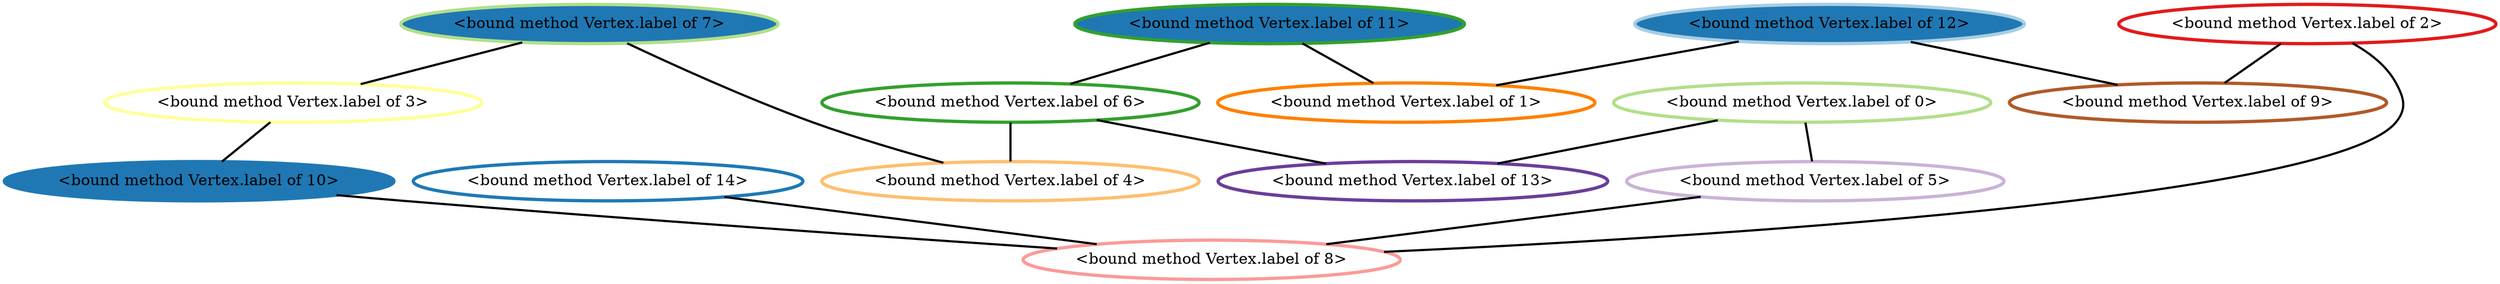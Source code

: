 Graph G {
    0 [penwidth=3,label="<bound method Vertex.label of 0>",color=3, colorscheme=paired12]
    1 [penwidth=3,label="<bound method Vertex.label of 1>",color=8, colorscheme=paired12]
    2 [penwidth=3,label="<bound method Vertex.label of 2>",color=6, colorscheme=paired12]
    3 [penwidth=3,label="<bound method Vertex.label of 3>",color=11, colorscheme=paired12]
    4 [penwidth=3,label="<bound method Vertex.label of 4>",color=7, colorscheme=paired12]
    5 [penwidth=3,label="<bound method Vertex.label of 5>",color=9, colorscheme=paired12]
    6 [penwidth=3,label="<bound method Vertex.label of 6>",color=4, colorscheme=paired12]
    7 [penwidth=3,label="<bound method Vertex.label of 7>",color=3, colorscheme=paired12,style=filled,fillcolor=2]
    8 [penwidth=3,label="<bound method Vertex.label of 8>",color=5, colorscheme=paired12]
    9 [penwidth=3,label="<bound method Vertex.label of 9>",color=12, colorscheme=paired12]
    10 [penwidth=3,label="<bound method Vertex.label of 10>",color=2, colorscheme=paired12,style=filled,fillcolor=2]
    11 [penwidth=3,label="<bound method Vertex.label of 11>",color=4, colorscheme=paired12,style=filled,fillcolor=2]
    12 [penwidth=3,label="<bound method Vertex.label of 12>",color=1, colorscheme=paired12,style=filled,fillcolor=2]
    13 [penwidth=3,label="<bound method Vertex.label of 13>",color=10, colorscheme=paired12]
    14 [penwidth=3,label="<bound method Vertex.label of 14>",color=2, colorscheme=paired12]

    11--6 [penwidth=2]
    11--1 [penwidth=2]
    6--13 [penwidth=2]
    6--4 [penwidth=2]
    0--13 [penwidth=2]
    0--5 [penwidth=2]
    12--9 [penwidth=2]
    12--1 [penwidth=2]
    7--3 [penwidth=2]
    7--4 [penwidth=2]
    3--10 [penwidth=2]
    5--8 [penwidth=2]
    2--9 [penwidth=2]
    2--8 [penwidth=2]
    14--8 [penwidth=2]
    10--8 [penwidth=2]
}